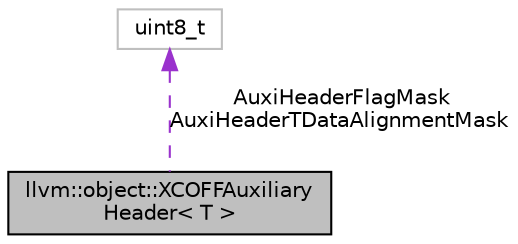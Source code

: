 digraph "llvm::object::XCOFFAuxiliaryHeader&lt; T &gt;"
{
 // LATEX_PDF_SIZE
  bgcolor="transparent";
  edge [fontname="Helvetica",fontsize="10",labelfontname="Helvetica",labelfontsize="10"];
  node [fontname="Helvetica",fontsize="10",shape=record];
  Node1 [label="llvm::object::XCOFFAuxiliary\lHeader\< T \>",height=0.2,width=0.4,color="black", fillcolor="grey75", style="filled", fontcolor="black",tooltip=" "];
  Node2 -> Node1 [dir="back",color="darkorchid3",fontsize="10",style="dashed",label=" AuxiHeaderFlagMask\nAuxiHeaderTDataAlignmentMask" ,fontname="Helvetica"];
  Node2 [label="uint8_t",height=0.2,width=0.4,color="grey75",tooltip=" "];
}
